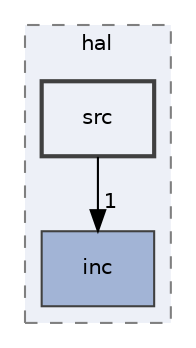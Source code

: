 digraph "osdk-core/hal/src"
{
 // INTERACTIVE_SVG=YES
 // LATEX_PDF_SIZE
  edge [fontname="Helvetica",fontsize="10",labelfontname="Helvetica",labelfontsize="10"];
  node [fontname="Helvetica",fontsize="10",shape=record];
  compound=true
  subgraph clusterdir_8d9255a88efd7d3d96544da8319c49d3 {
    graph [ bgcolor="#edf0f7", pencolor="grey50", style="filled,dashed,", label="hal", fontname="Helvetica", fontsize="10", URL="dir_8d9255a88efd7d3d96544da8319c49d3.html"]
  dir_04e1a489ba4c386a99bb2fd9dc98d6e6 [shape=box, label="inc", style="filled,", fillcolor="#a2b4d6", color="grey25", URL="dir_04e1a489ba4c386a99bb2fd9dc98d6e6.html"];
  dir_973126d21f563378849b6c368047e99c [shape=box, label="src", style="filled,bold,", fillcolor="#edf0f7", color="grey25", URL="dir_973126d21f563378849b6c368047e99c.html"];
  }
  dir_973126d21f563378849b6c368047e99c->dir_04e1a489ba4c386a99bb2fd9dc98d6e6 [headlabel="1", labeldistance=1.5 headhref="dir_000011_000005.html"];
}
